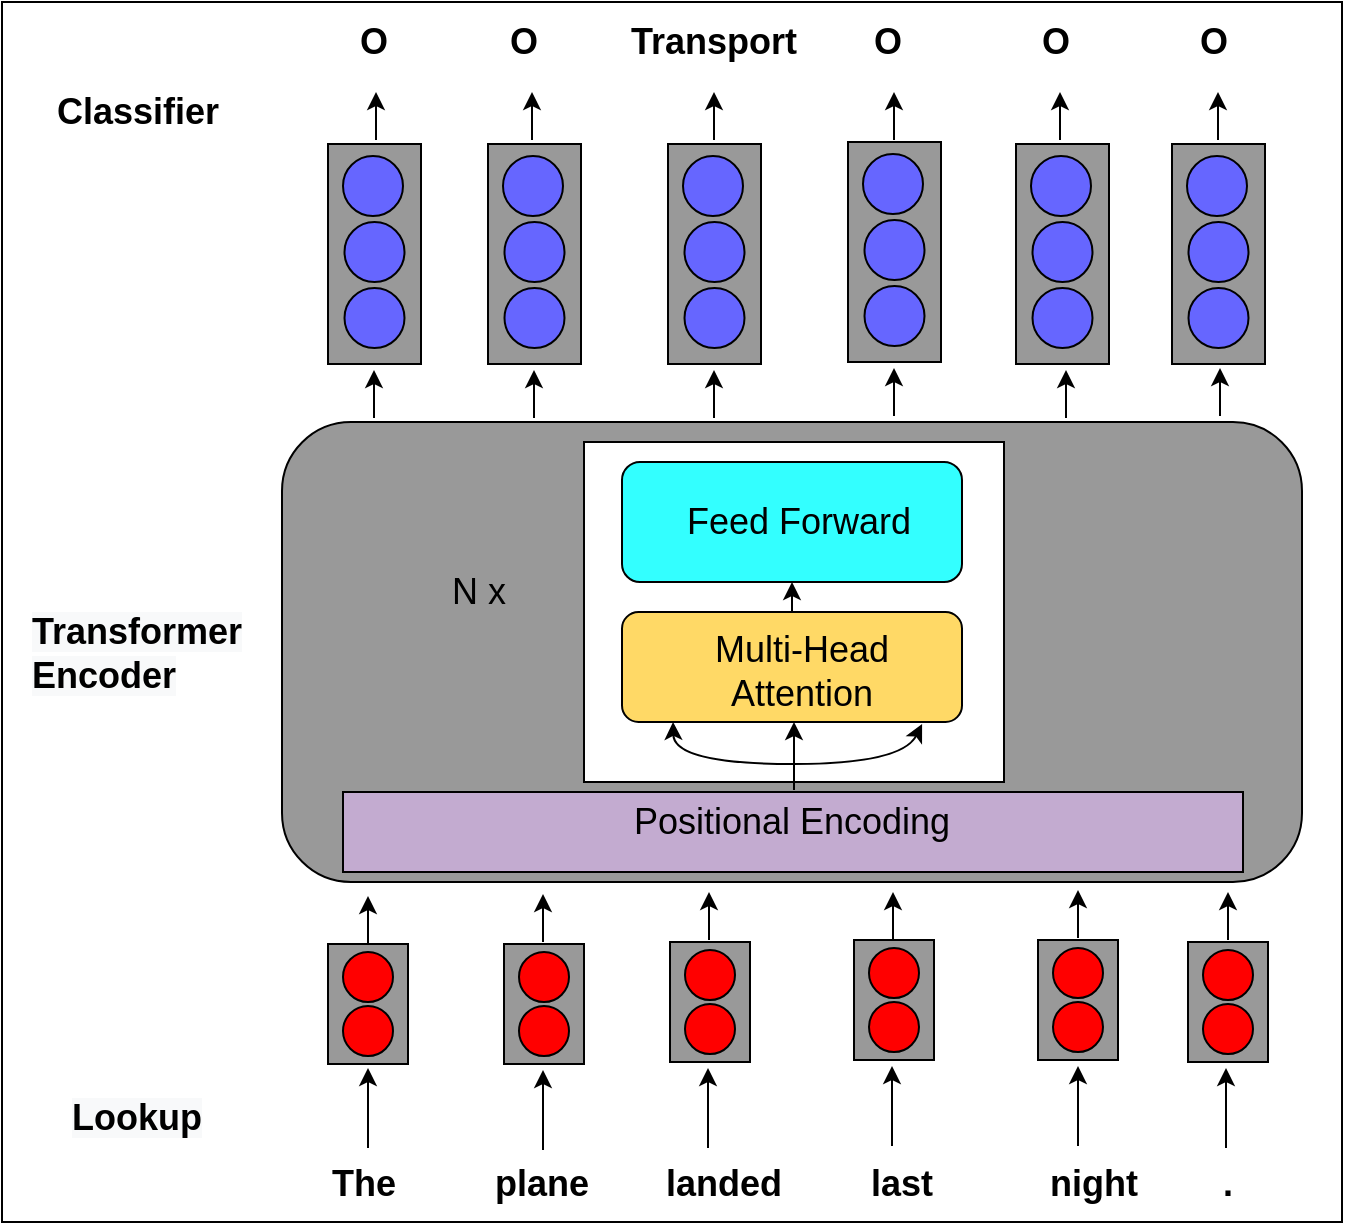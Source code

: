 <mxfile version="14.8.0" type="github">
  <diagram id="DuYkPQjpzPQcg6eWqPGx" name="Page-1">
    <mxGraphModel dx="1038" dy="547" grid="1" gridSize="10" guides="1" tooltips="1" connect="1" arrows="1" fold="1" page="1" pageScale="1" pageWidth="827" pageHeight="1169" math="0" shadow="0">
      <root>
        <mxCell id="0" />
        <mxCell id="1" parent="0" />
        <mxCell id="maLpkAeb7_vmMKxVR43D-1" value="" style="rounded=1;whiteSpace=wrap;html=1;fillColor=#999999;" parent="1" vertex="1">
          <mxGeometry x="220" y="220" width="510" height="230" as="geometry" />
        </mxCell>
        <mxCell id="maLpkAeb7_vmMKxVR43D-4" value="" style="rounded=0;whiteSpace=wrap;html=1;fillColor=#999999;" parent="1" vertex="1">
          <mxGeometry x="243" y="481" width="40" height="60" as="geometry" />
        </mxCell>
        <mxCell id="maLpkAeb7_vmMKxVR43D-12" value="" style="ellipse;whiteSpace=wrap;html=1;aspect=fixed;fillColor=#FF0000;" parent="1" vertex="1">
          <mxGeometry x="250.5" y="512" width="25" height="25" as="geometry" />
        </mxCell>
        <mxCell id="maLpkAeb7_vmMKxVR43D-13" value="" style="ellipse;whiteSpace=wrap;html=1;aspect=fixed;fillColor=#FF0000;" parent="1" vertex="1">
          <mxGeometry x="250.5" y="485" width="25" height="25" as="geometry" />
        </mxCell>
        <mxCell id="maLpkAeb7_vmMKxVR43D-16" value="" style="rounded=0;whiteSpace=wrap;html=1;fillColor=#999999;" parent="1" vertex="1">
          <mxGeometry x="243" y="81" width="46.5" height="110" as="geometry" />
        </mxCell>
        <mxCell id="maLpkAeb7_vmMKxVR43D-17" value="" style="ellipse;whiteSpace=wrap;html=1;aspect=fixed;strokeColor=#000000;fillColor=#6666FF;" parent="1" vertex="1">
          <mxGeometry x="250.5" y="87" width="30" height="30" as="geometry" />
        </mxCell>
        <mxCell id="maLpkAeb7_vmMKxVR43D-18" value="" style="ellipse;whiteSpace=wrap;html=1;aspect=fixed;strokeColor=#000000;fillColor=#6666FF;" parent="1" vertex="1">
          <mxGeometry x="251.25" y="120" width="30" height="30" as="geometry" />
        </mxCell>
        <mxCell id="maLpkAeb7_vmMKxVR43D-19" value="" style="ellipse;whiteSpace=wrap;html=1;aspect=fixed;strokeColor=#000000;fillColor=#6666FF;" parent="1" vertex="1">
          <mxGeometry x="251.25" y="153" width="30" height="30" as="geometry" />
        </mxCell>
        <mxCell id="maLpkAeb7_vmMKxVR43D-77" value="" style="rounded=0;whiteSpace=wrap;html=1;fillColor=#999999;" parent="1" vertex="1">
          <mxGeometry x="323" y="81" width="46.5" height="110" as="geometry" />
        </mxCell>
        <mxCell id="maLpkAeb7_vmMKxVR43D-78" value="" style="ellipse;whiteSpace=wrap;html=1;aspect=fixed;strokeColor=#000000;fillColor=#6666FF;" parent="1" vertex="1">
          <mxGeometry x="330.5" y="87" width="30" height="30" as="geometry" />
        </mxCell>
        <mxCell id="maLpkAeb7_vmMKxVR43D-79" value="" style="ellipse;whiteSpace=wrap;html=1;aspect=fixed;strokeColor=#000000;fillColor=#6666FF;" parent="1" vertex="1">
          <mxGeometry x="331.25" y="120" width="30" height="30" as="geometry" />
        </mxCell>
        <mxCell id="maLpkAeb7_vmMKxVR43D-80" value="" style="ellipse;whiteSpace=wrap;html=1;aspect=fixed;strokeColor=#000000;fillColor=#6666FF;" parent="1" vertex="1">
          <mxGeometry x="331.25" y="153" width="30" height="30" as="geometry" />
        </mxCell>
        <mxCell id="maLpkAeb7_vmMKxVR43D-81" value="" style="rounded=0;whiteSpace=wrap;html=1;fillColor=#999999;" parent="1" vertex="1">
          <mxGeometry x="413" y="81" width="46.5" height="110" as="geometry" />
        </mxCell>
        <mxCell id="maLpkAeb7_vmMKxVR43D-82" value="" style="ellipse;whiteSpace=wrap;html=1;aspect=fixed;strokeColor=#000000;fillColor=#6666FF;" parent="1" vertex="1">
          <mxGeometry x="420.5" y="87" width="30" height="30" as="geometry" />
        </mxCell>
        <mxCell id="maLpkAeb7_vmMKxVR43D-83" value="" style="ellipse;whiteSpace=wrap;html=1;aspect=fixed;strokeColor=#000000;fillColor=#6666FF;" parent="1" vertex="1">
          <mxGeometry x="421.25" y="120" width="30" height="30" as="geometry" />
        </mxCell>
        <mxCell id="maLpkAeb7_vmMKxVR43D-84" value="" style="ellipse;whiteSpace=wrap;html=1;aspect=fixed;strokeColor=#000000;fillColor=#6666FF;" parent="1" vertex="1">
          <mxGeometry x="421.25" y="153" width="30" height="30" as="geometry" />
        </mxCell>
        <mxCell id="maLpkAeb7_vmMKxVR43D-85" value="" style="rounded=0;whiteSpace=wrap;html=1;fillColor=#999999;" parent="1" vertex="1">
          <mxGeometry x="503" y="80" width="46.5" height="110" as="geometry" />
        </mxCell>
        <mxCell id="maLpkAeb7_vmMKxVR43D-86" value="" style="ellipse;whiteSpace=wrap;html=1;aspect=fixed;strokeColor=#000000;fillColor=#6666FF;" parent="1" vertex="1">
          <mxGeometry x="510.5" y="86" width="30" height="30" as="geometry" />
        </mxCell>
        <mxCell id="maLpkAeb7_vmMKxVR43D-87" value="" style="ellipse;whiteSpace=wrap;html=1;aspect=fixed;strokeColor=#000000;fillColor=#6666FF;" parent="1" vertex="1">
          <mxGeometry x="511.25" y="119" width="30" height="30" as="geometry" />
        </mxCell>
        <mxCell id="maLpkAeb7_vmMKxVR43D-88" value="" style="ellipse;whiteSpace=wrap;html=1;aspect=fixed;strokeColor=#000000;fillColor=#6666FF;" parent="1" vertex="1">
          <mxGeometry x="511.25" y="152" width="30" height="30" as="geometry" />
        </mxCell>
        <mxCell id="maLpkAeb7_vmMKxVR43D-89" value="" style="rounded=0;whiteSpace=wrap;html=1;fillColor=#999999;" parent="1" vertex="1">
          <mxGeometry x="587" y="81" width="46.5" height="110" as="geometry" />
        </mxCell>
        <mxCell id="maLpkAeb7_vmMKxVR43D-90" value="" style="ellipse;whiteSpace=wrap;html=1;aspect=fixed;strokeColor=#000000;fillColor=#6666FF;" parent="1" vertex="1">
          <mxGeometry x="594.5" y="87" width="30" height="30" as="geometry" />
        </mxCell>
        <mxCell id="maLpkAeb7_vmMKxVR43D-91" value="" style="ellipse;whiteSpace=wrap;html=1;aspect=fixed;strokeColor=#000000;fillColor=#6666FF;" parent="1" vertex="1">
          <mxGeometry x="595.25" y="120" width="30" height="30" as="geometry" />
        </mxCell>
        <mxCell id="maLpkAeb7_vmMKxVR43D-92" value="" style="ellipse;whiteSpace=wrap;html=1;aspect=fixed;strokeColor=#000000;fillColor=#6666FF;" parent="1" vertex="1">
          <mxGeometry x="595.25" y="153" width="30" height="30" as="geometry" />
        </mxCell>
        <mxCell id="maLpkAeb7_vmMKxVR43D-93" value="" style="rounded=0;whiteSpace=wrap;html=1;fillColor=#999999;" parent="1" vertex="1">
          <mxGeometry x="665" y="81" width="46.5" height="110" as="geometry" />
        </mxCell>
        <mxCell id="maLpkAeb7_vmMKxVR43D-94" value="" style="ellipse;whiteSpace=wrap;html=1;aspect=fixed;strokeColor=#000000;fillColor=#6666FF;" parent="1" vertex="1">
          <mxGeometry x="672.5" y="87" width="30" height="30" as="geometry" />
        </mxCell>
        <mxCell id="maLpkAeb7_vmMKxVR43D-95" value="" style="ellipse;whiteSpace=wrap;html=1;aspect=fixed;strokeColor=#000000;fillColor=#6666FF;" parent="1" vertex="1">
          <mxGeometry x="673.25" y="120" width="30" height="30" as="geometry" />
        </mxCell>
        <mxCell id="maLpkAeb7_vmMKxVR43D-96" value="" style="ellipse;whiteSpace=wrap;html=1;aspect=fixed;strokeColor=#000000;fillColor=#6666FF;" parent="1" vertex="1">
          <mxGeometry x="673.25" y="153" width="30" height="30" as="geometry" />
        </mxCell>
        <mxCell id="maLpkAeb7_vmMKxVR43D-97" value="" style="rounded=0;whiteSpace=wrap;html=1;fillColor=#999999;" parent="1" vertex="1">
          <mxGeometry x="331" y="481" width="40" height="60" as="geometry" />
        </mxCell>
        <mxCell id="maLpkAeb7_vmMKxVR43D-98" value="" style="ellipse;whiteSpace=wrap;html=1;aspect=fixed;fillColor=#FF0000;" parent="1" vertex="1">
          <mxGeometry x="338.5" y="512" width="25" height="25" as="geometry" />
        </mxCell>
        <mxCell id="maLpkAeb7_vmMKxVR43D-99" value="" style="ellipse;whiteSpace=wrap;html=1;aspect=fixed;fillColor=#FF0000;" parent="1" vertex="1">
          <mxGeometry x="338.5" y="485" width="25" height="25" as="geometry" />
        </mxCell>
        <mxCell id="maLpkAeb7_vmMKxVR43D-100" value="" style="rounded=0;whiteSpace=wrap;html=1;fillColor=#999999;" parent="1" vertex="1">
          <mxGeometry x="414" y="480" width="40" height="60" as="geometry" />
        </mxCell>
        <mxCell id="maLpkAeb7_vmMKxVR43D-101" value="" style="ellipse;whiteSpace=wrap;html=1;aspect=fixed;fillColor=#FF0000;" parent="1" vertex="1">
          <mxGeometry x="421.5" y="511" width="25" height="25" as="geometry" />
        </mxCell>
        <mxCell id="maLpkAeb7_vmMKxVR43D-102" value="" style="ellipse;whiteSpace=wrap;html=1;aspect=fixed;fillColor=#FF0000;" parent="1" vertex="1">
          <mxGeometry x="421.5" y="484" width="25" height="25" as="geometry" />
        </mxCell>
        <mxCell id="maLpkAeb7_vmMKxVR43D-103" value="" style="rounded=0;whiteSpace=wrap;html=1;fillColor=#999999;" parent="1" vertex="1">
          <mxGeometry x="506" y="479" width="40" height="60" as="geometry" />
        </mxCell>
        <mxCell id="maLpkAeb7_vmMKxVR43D-104" value="" style="ellipse;whiteSpace=wrap;html=1;aspect=fixed;fillColor=#FF0000;" parent="1" vertex="1">
          <mxGeometry x="513.5" y="510" width="25" height="25" as="geometry" />
        </mxCell>
        <mxCell id="maLpkAeb7_vmMKxVR43D-105" value="" style="ellipse;whiteSpace=wrap;html=1;aspect=fixed;fillColor=#FF0000;" parent="1" vertex="1">
          <mxGeometry x="513.5" y="483" width="25" height="25" as="geometry" />
        </mxCell>
        <mxCell id="maLpkAeb7_vmMKxVR43D-106" value="" style="rounded=0;whiteSpace=wrap;html=1;fillColor=#999999;" parent="1" vertex="1">
          <mxGeometry x="598" y="479" width="40" height="60" as="geometry" />
        </mxCell>
        <mxCell id="maLpkAeb7_vmMKxVR43D-107" value="" style="ellipse;whiteSpace=wrap;html=1;aspect=fixed;fillColor=#FF0000;" parent="1" vertex="1">
          <mxGeometry x="605.5" y="510" width="25" height="25" as="geometry" />
        </mxCell>
        <mxCell id="maLpkAeb7_vmMKxVR43D-108" value="" style="ellipse;whiteSpace=wrap;html=1;aspect=fixed;fillColor=#FF0000;" parent="1" vertex="1">
          <mxGeometry x="605.5" y="483" width="25" height="25" as="geometry" />
        </mxCell>
        <mxCell id="maLpkAeb7_vmMKxVR43D-109" value="" style="rounded=0;whiteSpace=wrap;html=1;fillColor=#999999;" parent="1" vertex="1">
          <mxGeometry x="673" y="480" width="40" height="60" as="geometry" />
        </mxCell>
        <mxCell id="maLpkAeb7_vmMKxVR43D-110" value="" style="ellipse;whiteSpace=wrap;html=1;aspect=fixed;fillColor=#FF0000;" parent="1" vertex="1">
          <mxGeometry x="680.5" y="511" width="25" height="25" as="geometry" />
        </mxCell>
        <mxCell id="maLpkAeb7_vmMKxVR43D-111" value="" style="ellipse;whiteSpace=wrap;html=1;aspect=fixed;fillColor=#FF0000;" parent="1" vertex="1">
          <mxGeometry x="680.5" y="484" width="25" height="25" as="geometry" />
        </mxCell>
        <mxCell id="maLpkAeb7_vmMKxVR43D-112" value="" style="endArrow=classic;html=1;" parent="1" edge="1">
          <mxGeometry width="50" height="50" relative="1" as="geometry">
            <mxPoint x="263" y="481" as="sourcePoint" />
            <mxPoint x="263" y="457" as="targetPoint" />
          </mxGeometry>
        </mxCell>
        <mxCell id="maLpkAeb7_vmMKxVR43D-115" value="" style="endArrow=classic;html=1;" parent="1" edge="1">
          <mxGeometry width="50" height="50" relative="1" as="geometry">
            <mxPoint x="263" y="583" as="sourcePoint" />
            <mxPoint x="263" y="543" as="targetPoint" />
          </mxGeometry>
        </mxCell>
        <mxCell id="maLpkAeb7_vmMKxVR43D-118" value="" style="endArrow=classic;html=1;" parent="1" edge="1">
          <mxGeometry width="50" height="50" relative="1" as="geometry">
            <mxPoint x="350.5" y="480" as="sourcePoint" />
            <mxPoint x="350.5" y="456" as="targetPoint" />
          </mxGeometry>
        </mxCell>
        <mxCell id="maLpkAeb7_vmMKxVR43D-121" value="" style="endArrow=classic;html=1;" parent="1" edge="1">
          <mxGeometry width="50" height="50" relative="1" as="geometry">
            <mxPoint x="433.5" y="479" as="sourcePoint" />
            <mxPoint x="433.5" y="455" as="targetPoint" />
          </mxGeometry>
        </mxCell>
        <mxCell id="maLpkAeb7_vmMKxVR43D-123" value="" style="endArrow=classic;html=1;" parent="1" edge="1">
          <mxGeometry width="50" height="50" relative="1" as="geometry">
            <mxPoint x="525.5" y="479" as="sourcePoint" />
            <mxPoint x="525.5" y="455" as="targetPoint" />
          </mxGeometry>
        </mxCell>
        <mxCell id="maLpkAeb7_vmMKxVR43D-124" value="" style="endArrow=classic;html=1;" parent="1" edge="1">
          <mxGeometry width="50" height="50" relative="1" as="geometry">
            <mxPoint x="618" y="478" as="sourcePoint" />
            <mxPoint x="618" y="454" as="targetPoint" />
          </mxGeometry>
        </mxCell>
        <mxCell id="maLpkAeb7_vmMKxVR43D-125" value="" style="endArrow=classic;html=1;" parent="1" edge="1">
          <mxGeometry width="50" height="50" relative="1" as="geometry">
            <mxPoint x="693" y="479" as="sourcePoint" />
            <mxPoint x="693" y="455" as="targetPoint" />
          </mxGeometry>
        </mxCell>
        <mxCell id="maLpkAeb7_vmMKxVR43D-128" value="" style="endArrow=classic;html=1;" parent="1" edge="1">
          <mxGeometry width="50" height="50" relative="1" as="geometry">
            <mxPoint x="266" y="218" as="sourcePoint" />
            <mxPoint x="266" y="194" as="targetPoint" />
          </mxGeometry>
        </mxCell>
        <mxCell id="maLpkAeb7_vmMKxVR43D-129" value="" style="endArrow=classic;html=1;" parent="1" edge="1">
          <mxGeometry width="50" height="50" relative="1" as="geometry">
            <mxPoint x="346" y="218" as="sourcePoint" />
            <mxPoint x="346" y="194" as="targetPoint" />
          </mxGeometry>
        </mxCell>
        <mxCell id="maLpkAeb7_vmMKxVR43D-130" value="" style="endArrow=classic;html=1;" parent="1" edge="1">
          <mxGeometry width="50" height="50" relative="1" as="geometry">
            <mxPoint x="436" y="218" as="sourcePoint" />
            <mxPoint x="436" y="194" as="targetPoint" />
          </mxGeometry>
        </mxCell>
        <mxCell id="maLpkAeb7_vmMKxVR43D-131" value="" style="endArrow=classic;html=1;" parent="1" edge="1">
          <mxGeometry width="50" height="50" relative="1" as="geometry">
            <mxPoint x="526" y="217" as="sourcePoint" />
            <mxPoint x="526" y="193" as="targetPoint" />
          </mxGeometry>
        </mxCell>
        <mxCell id="maLpkAeb7_vmMKxVR43D-132" value="" style="endArrow=classic;html=1;" parent="1" edge="1">
          <mxGeometry width="50" height="50" relative="1" as="geometry">
            <mxPoint x="612" y="218" as="sourcePoint" />
            <mxPoint x="612" y="194" as="targetPoint" />
          </mxGeometry>
        </mxCell>
        <mxCell id="maLpkAeb7_vmMKxVR43D-133" value="" style="endArrow=classic;html=1;" parent="1" edge="1">
          <mxGeometry width="50" height="50" relative="1" as="geometry">
            <mxPoint x="689" y="217" as="sourcePoint" />
            <mxPoint x="689" y="193" as="targetPoint" />
          </mxGeometry>
        </mxCell>
        <mxCell id="maLpkAeb7_vmMKxVR43D-134" value="" style="endArrow=classic;html=1;" parent="1" edge="1">
          <mxGeometry width="50" height="50" relative="1" as="geometry">
            <mxPoint x="350.5" y="584" as="sourcePoint" />
            <mxPoint x="350.5" y="544" as="targetPoint" />
          </mxGeometry>
        </mxCell>
        <mxCell id="maLpkAeb7_vmMKxVR43D-135" value="" style="endArrow=classic;html=1;" parent="1" edge="1">
          <mxGeometry width="50" height="50" relative="1" as="geometry">
            <mxPoint x="433" y="583" as="sourcePoint" />
            <mxPoint x="433" y="543" as="targetPoint" />
          </mxGeometry>
        </mxCell>
        <mxCell id="maLpkAeb7_vmMKxVR43D-136" value="" style="endArrow=classic;html=1;" parent="1" edge="1">
          <mxGeometry width="50" height="50" relative="1" as="geometry">
            <mxPoint x="525" y="582" as="sourcePoint" />
            <mxPoint x="525" y="542" as="targetPoint" />
          </mxGeometry>
        </mxCell>
        <mxCell id="maLpkAeb7_vmMKxVR43D-138" value="" style="endArrow=classic;html=1;" parent="1" edge="1">
          <mxGeometry width="50" height="50" relative="1" as="geometry">
            <mxPoint x="692" y="583" as="sourcePoint" />
            <mxPoint x="692" y="543" as="targetPoint" />
          </mxGeometry>
        </mxCell>
        <mxCell id="maLpkAeb7_vmMKxVR43D-139" value="" style="endArrow=classic;html=1;" parent="1" edge="1">
          <mxGeometry width="50" height="50" relative="1" as="geometry">
            <mxPoint x="618" y="582" as="sourcePoint" />
            <mxPoint x="618" y="542" as="targetPoint" />
          </mxGeometry>
        </mxCell>
        <mxCell id="maLpkAeb7_vmMKxVR43D-140" value="" style="endArrow=classic;html=1;" parent="1" edge="1">
          <mxGeometry width="50" height="50" relative="1" as="geometry">
            <mxPoint x="267" y="79" as="sourcePoint" />
            <mxPoint x="267" y="55" as="targetPoint" />
          </mxGeometry>
        </mxCell>
        <mxCell id="maLpkAeb7_vmMKxVR43D-141" value="" style="endArrow=classic;html=1;" parent="1" edge="1">
          <mxGeometry width="50" height="50" relative="1" as="geometry">
            <mxPoint x="345" y="79" as="sourcePoint" />
            <mxPoint x="345" y="55" as="targetPoint" />
          </mxGeometry>
        </mxCell>
        <mxCell id="maLpkAeb7_vmMKxVR43D-142" value="" style="endArrow=classic;html=1;" parent="1" edge="1">
          <mxGeometry width="50" height="50" relative="1" as="geometry">
            <mxPoint x="436" y="79" as="sourcePoint" />
            <mxPoint x="436" y="55" as="targetPoint" />
          </mxGeometry>
        </mxCell>
        <mxCell id="maLpkAeb7_vmMKxVR43D-143" value="" style="endArrow=classic;html=1;" parent="1" edge="1">
          <mxGeometry width="50" height="50" relative="1" as="geometry">
            <mxPoint x="526" y="79" as="sourcePoint" />
            <mxPoint x="526" y="55" as="targetPoint" />
          </mxGeometry>
        </mxCell>
        <mxCell id="maLpkAeb7_vmMKxVR43D-144" value="" style="endArrow=classic;html=1;" parent="1" edge="1">
          <mxGeometry width="50" height="50" relative="1" as="geometry">
            <mxPoint x="609" y="79" as="sourcePoint" />
            <mxPoint x="609" y="55" as="targetPoint" />
          </mxGeometry>
        </mxCell>
        <mxCell id="maLpkAeb7_vmMKxVR43D-145" value="" style="endArrow=classic;html=1;" parent="1" edge="1">
          <mxGeometry width="50" height="50" relative="1" as="geometry">
            <mxPoint x="688" y="79" as="sourcePoint" />
            <mxPoint x="688" y="55" as="targetPoint" />
          </mxGeometry>
        </mxCell>
        <mxCell id="maLpkAeb7_vmMKxVR43D-146" value="&lt;font style=&quot;font-size: 18px&quot;&gt;&lt;b&gt;Classifier&lt;/b&gt;&lt;/font&gt;" style="text;html=1;strokeColor=none;fillColor=none;align=center;verticalAlign=middle;whiteSpace=wrap;rounded=0;" parent="1" vertex="1">
          <mxGeometry x="113" y="50" width="70" height="30" as="geometry" />
        </mxCell>
        <mxCell id="maLpkAeb7_vmMKxVR43D-147" value="&lt;b style=&quot;color: rgb(0 , 0 , 0) ; font-family: &amp;#34;helvetica&amp;#34; ; font-size: 18px ; font-style: normal ; letter-spacing: normal ; text-align: center ; text-indent: 0px ; text-transform: none ; word-spacing: 0px ; background-color: rgb(248 , 249 , 250)&quot;&gt;Transformer Encoder&lt;/b&gt;" style="text;whiteSpace=wrap;html=1;" parent="1" vertex="1">
          <mxGeometry x="93" y="307.5" width="120" height="75" as="geometry" />
        </mxCell>
        <mxCell id="maLpkAeb7_vmMKxVR43D-148" value="&lt;b style=&quot;color: rgb(0 , 0 , 0) ; font-family: &amp;#34;helvetica&amp;#34; ; font-size: 18px ; font-style: normal ; letter-spacing: normal ; text-align: center ; text-indent: 0px ; text-transform: none ; word-spacing: 0px ; background-color: rgb(248 , 249 , 250)&quot;&gt;Lookup&lt;/b&gt;" style="text;whiteSpace=wrap;html=1;" parent="1" vertex="1">
          <mxGeometry x="113" y="551" width="110" height="30" as="geometry" />
        </mxCell>
        <mxCell id="maLpkAeb7_vmMKxVR43D-149" value="&lt;font style=&quot;font-size: 18px&quot;&gt;&lt;b&gt;O&lt;/b&gt;&lt;/font&gt;" style="text;html=1;strokeColor=none;fillColor=none;align=center;verticalAlign=middle;whiteSpace=wrap;rounded=0;" parent="1" vertex="1">
          <mxGeometry x="246.25" y="20" width="40" height="20" as="geometry" />
        </mxCell>
        <mxCell id="maLpkAeb7_vmMKxVR43D-150" value="&lt;font style=&quot;font-size: 18px&quot;&gt;&lt;b&gt;O&lt;/b&gt;&lt;/font&gt;" style="text;html=1;strokeColor=none;fillColor=none;align=center;verticalAlign=middle;whiteSpace=wrap;rounded=0;" parent="1" vertex="1">
          <mxGeometry x="321.25" y="20" width="40" height="20" as="geometry" />
        </mxCell>
        <mxCell id="maLpkAeb7_vmMKxVR43D-151" value="&lt;font style=&quot;font-size: 18px&quot;&gt;&lt;b&gt;Transport&lt;/b&gt;&lt;/font&gt;" style="text;html=1;strokeColor=none;fillColor=none;align=center;verticalAlign=middle;whiteSpace=wrap;rounded=0;" parent="1" vertex="1">
          <mxGeometry x="415.5" y="20" width="40" height="20" as="geometry" />
        </mxCell>
        <mxCell id="maLpkAeb7_vmMKxVR43D-152" value="&lt;font style=&quot;font-size: 18px&quot;&gt;&lt;b&gt;O&lt;/b&gt;&lt;/font&gt;" style="text;html=1;strokeColor=none;fillColor=none;align=center;verticalAlign=middle;whiteSpace=wrap;rounded=0;" parent="1" vertex="1">
          <mxGeometry x="503" y="20" width="40" height="20" as="geometry" />
        </mxCell>
        <mxCell id="maLpkAeb7_vmMKxVR43D-153" value="&lt;font style=&quot;font-size: 18px&quot;&gt;&lt;b&gt;O&lt;/b&gt;&lt;/font&gt;" style="text;html=1;strokeColor=none;fillColor=none;align=center;verticalAlign=middle;whiteSpace=wrap;rounded=0;" parent="1" vertex="1">
          <mxGeometry x="587" y="20" width="40" height="20" as="geometry" />
        </mxCell>
        <mxCell id="maLpkAeb7_vmMKxVR43D-154" value="&lt;font style=&quot;font-size: 18px&quot;&gt;&lt;b&gt;O&lt;/b&gt;&lt;/font&gt;" style="text;html=1;strokeColor=none;fillColor=none;align=center;verticalAlign=middle;whiteSpace=wrap;rounded=0;" parent="1" vertex="1">
          <mxGeometry x="665.5" y="20" width="40" height="20" as="geometry" />
        </mxCell>
        <mxCell id="maLpkAeb7_vmMKxVR43D-155" value="&lt;font style=&quot;font-size: 18px&quot;&gt;&lt;b&gt;The&lt;/b&gt;&lt;/font&gt;" style="text;html=1;strokeColor=none;fillColor=none;align=center;verticalAlign=middle;whiteSpace=wrap;rounded=0;" parent="1" vertex="1">
          <mxGeometry x="241.25" y="591" width="40" height="20" as="geometry" />
        </mxCell>
        <mxCell id="maLpkAeb7_vmMKxVR43D-156" value="&lt;font style=&quot;font-size: 18px&quot;&gt;&lt;b&gt;plane&lt;/b&gt;&lt;/font&gt;" style="text;html=1;strokeColor=none;fillColor=none;align=center;verticalAlign=middle;whiteSpace=wrap;rounded=0;" parent="1" vertex="1">
          <mxGeometry x="329.5" y="591" width="40" height="20" as="geometry" />
        </mxCell>
        <mxCell id="maLpkAeb7_vmMKxVR43D-157" value="&lt;font style=&quot;font-size: 18px&quot;&gt;&lt;b&gt;landed&lt;/b&gt;&lt;/font&gt;" style="text;html=1;strokeColor=none;fillColor=none;align=center;verticalAlign=middle;whiteSpace=wrap;rounded=0;" parent="1" vertex="1">
          <mxGeometry x="421.25" y="591" width="40" height="20" as="geometry" />
        </mxCell>
        <mxCell id="maLpkAeb7_vmMKxVR43D-158" value="&lt;font style=&quot;font-size: 18px&quot;&gt;&lt;b&gt;last&lt;/b&gt;&lt;/font&gt;" style="text;html=1;strokeColor=none;fillColor=none;align=center;verticalAlign=middle;whiteSpace=wrap;rounded=0;" parent="1" vertex="1">
          <mxGeometry x="509.5" y="591" width="40" height="20" as="geometry" />
        </mxCell>
        <mxCell id="maLpkAeb7_vmMKxVR43D-159" value="&lt;font style=&quot;font-size: 18px&quot;&gt;&lt;b&gt;night&lt;/b&gt;&lt;/font&gt;" style="text;html=1;strokeColor=none;fillColor=none;align=center;verticalAlign=middle;whiteSpace=wrap;rounded=0;" parent="1" vertex="1">
          <mxGeometry x="605.5" y="591" width="40" height="20" as="geometry" />
        </mxCell>
        <mxCell id="maLpkAeb7_vmMKxVR43D-160" value="&lt;font style=&quot;font-size: 18px&quot;&gt;&lt;b&gt;.&lt;/b&gt;&lt;/font&gt;" style="text;html=1;strokeColor=none;fillColor=none;align=center;verticalAlign=middle;whiteSpace=wrap;rounded=0;" parent="1" vertex="1">
          <mxGeometry x="672.5" y="591" width="40" height="20" as="geometry" />
        </mxCell>
        <mxCell id="xDaksqLBUdcfJjbqXDmH-1" value="" style="rounded=0;whiteSpace=wrap;html=1;fillColor=#C3ABD0;" parent="1" vertex="1">
          <mxGeometry x="250.5" y="405" width="450" height="40" as="geometry" />
        </mxCell>
        <mxCell id="xDaksqLBUdcfJjbqXDmH-2" value="&lt;font style=&quot;font-size: 18px&quot;&gt;Positional Encoding&lt;/font&gt;" style="text;html=1;strokeColor=none;fillColor=none;align=center;verticalAlign=middle;whiteSpace=wrap;rounded=0;" parent="1" vertex="1">
          <mxGeometry x="360" y="410" width="230" height="20" as="geometry" />
        </mxCell>
        <mxCell id="xDaksqLBUdcfJjbqXDmH-4" value="" style="rounded=0;whiteSpace=wrap;html=1;" parent="1" vertex="1">
          <mxGeometry x="371" y="230" width="210" height="170" as="geometry" />
        </mxCell>
        <mxCell id="xDaksqLBUdcfJjbqXDmH-5" value="&lt;font style=&quot;font-size: 18px&quot;&gt;N x&lt;/font&gt;" style="text;html=1;strokeColor=none;fillColor=none;align=center;verticalAlign=middle;whiteSpace=wrap;rounded=0;" parent="1" vertex="1">
          <mxGeometry x="287.25" y="295" width="62.75" height="20" as="geometry" />
        </mxCell>
        <mxCell id="xDaksqLBUdcfJjbqXDmH-6" value="" style="rounded=1;whiteSpace=wrap;html=1;fillColor=#33FFFF;" parent="1" vertex="1">
          <mxGeometry x="390" y="240" width="170" height="60" as="geometry" />
        </mxCell>
        <mxCell id="xDaksqLBUdcfJjbqXDmH-7" value="" style="rounded=1;whiteSpace=wrap;html=1;fillColor=#FFD966;" parent="1" vertex="1">
          <mxGeometry x="390" y="315" width="170" height="55" as="geometry" />
        </mxCell>
        <mxCell id="xDaksqLBUdcfJjbqXDmH-8" value="&lt;font style=&quot;font-size: 18px&quot;&gt;Feed Forward&lt;/font&gt;" style="text;html=1;strokeColor=none;fillColor=none;align=center;verticalAlign=middle;whiteSpace=wrap;rounded=0;" parent="1" vertex="1">
          <mxGeometry x="417" y="260" width="123" height="20" as="geometry" />
        </mxCell>
        <mxCell id="xDaksqLBUdcfJjbqXDmH-9" value="&lt;font style=&quot;font-size: 18px&quot;&gt;Multi-Head Attention&lt;/font&gt;" style="text;html=1;strokeColor=none;fillColor=none;align=center;verticalAlign=middle;whiteSpace=wrap;rounded=0;" parent="1" vertex="1">
          <mxGeometry x="410" y="335" width="140" height="20" as="geometry" />
        </mxCell>
        <mxCell id="xDaksqLBUdcfJjbqXDmH-12" value="" style="endArrow=classic;html=1;entryX=0.5;entryY=1;entryDx=0;entryDy=0;exitX=0.5;exitY=0;exitDx=0;exitDy=0;" parent="1" source="xDaksqLBUdcfJjbqXDmH-7" target="xDaksqLBUdcfJjbqXDmH-6" edge="1">
          <mxGeometry width="50" height="50" relative="1" as="geometry">
            <mxPoint x="390" y="450" as="sourcePoint" />
            <mxPoint x="440" y="400" as="targetPoint" />
          </mxGeometry>
        </mxCell>
        <mxCell id="xDaksqLBUdcfJjbqXDmH-20" value="" style="endArrow=classic;html=1;" parent="1" edge="1">
          <mxGeometry width="50" height="50" relative="1" as="geometry">
            <mxPoint x="476" y="404" as="sourcePoint" />
            <mxPoint x="476" y="370" as="targetPoint" />
          </mxGeometry>
        </mxCell>
        <mxCell id="xDaksqLBUdcfJjbqXDmH-21" value="" style="curved=1;endArrow=classic;html=1;entryX=0.212;entryY=0.993;entryDx=0;entryDy=0;entryPerimeter=0;" parent="1" edge="1">
          <mxGeometry width="50" height="50" relative="1" as="geometry">
            <mxPoint x="476" y="391" as="sourcePoint" />
            <mxPoint x="415.52" y="369.95" as="targetPoint" />
            <Array as="points">
              <mxPoint x="416" y="391" />
            </Array>
          </mxGeometry>
        </mxCell>
        <mxCell id="xDaksqLBUdcfJjbqXDmH-22" value="" style="curved=1;endArrow=classic;html=1;entryX=0.805;entryY=1;entryDx=0;entryDy=0;entryPerimeter=0;" parent="1" edge="1">
          <mxGeometry width="50" height="50" relative="1" as="geometry">
            <mxPoint x="476" y="391" as="sourcePoint" />
            <mxPoint x="540.05" y="371" as="targetPoint" />
            <Array as="points">
              <mxPoint x="530" y="391" />
            </Array>
          </mxGeometry>
        </mxCell>
        <mxCell id="83LS7o5-QVfSA1-QqGP4-1" value="" style="rounded=0;whiteSpace=wrap;html=1;fillColor=none;" vertex="1" parent="1">
          <mxGeometry x="80" y="10" width="670" height="610" as="geometry" />
        </mxCell>
      </root>
    </mxGraphModel>
  </diagram>
</mxfile>
